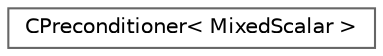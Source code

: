 digraph "Graphical Class Hierarchy"
{
 // LATEX_PDF_SIZE
  bgcolor="transparent";
  edge [fontname=Helvetica,fontsize=10,labelfontname=Helvetica,labelfontsize=10];
  node [fontname=Helvetica,fontsize=10,shape=box,height=0.2,width=0.4];
  rankdir="LR";
  Node0 [id="Node000000",label="CPreconditioner\< MixedScalar \>",height=0.2,width=0.4,color="grey40", fillcolor="white", style="filled",URL="$classCPreconditioner.html",tooltip=" "];
}
